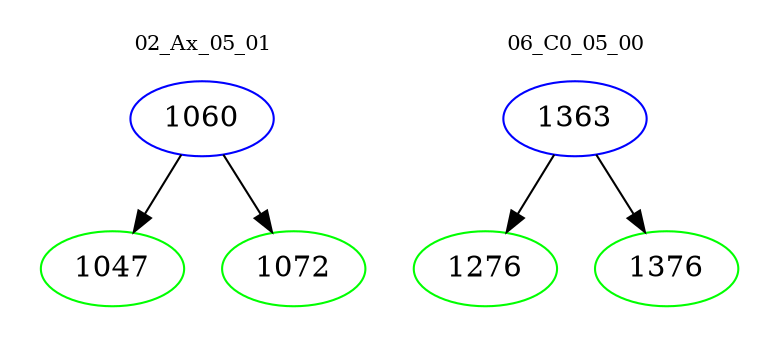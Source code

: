 digraph{
subgraph cluster_0 {
color = white
label = "02_Ax_05_01";
fontsize=10;
T0_1060 [label="1060", color="blue"]
T0_1060 -> T0_1047 [color="black"]
T0_1047 [label="1047", color="green"]
T0_1060 -> T0_1072 [color="black"]
T0_1072 [label="1072", color="green"]
}
subgraph cluster_1 {
color = white
label = "06_C0_05_00";
fontsize=10;
T1_1363 [label="1363", color="blue"]
T1_1363 -> T1_1276 [color="black"]
T1_1276 [label="1276", color="green"]
T1_1363 -> T1_1376 [color="black"]
T1_1376 [label="1376", color="green"]
}
}
